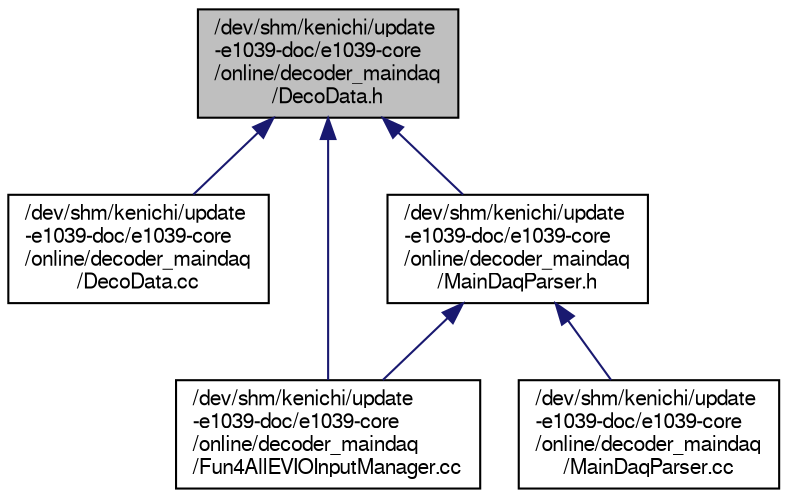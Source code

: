 digraph "/dev/shm/kenichi/update-e1039-doc/e1039-core/online/decoder_maindaq/DecoData.h"
{
  bgcolor="transparent";
  edge [fontname="FreeSans",fontsize="10",labelfontname="FreeSans",labelfontsize="10"];
  node [fontname="FreeSans",fontsize="10",shape=record];
  Node1 [label="/dev/shm/kenichi/update\l-e1039-doc/e1039-core\l/online/decoder_maindaq\l/DecoData.h",height=0.2,width=0.4,color="black", fillcolor="grey75", style="filled" fontcolor="black"];
  Node1 -> Node2 [dir="back",color="midnightblue",fontsize="10",style="solid",fontname="FreeSans"];
  Node2 [label="/dev/shm/kenichi/update\l-e1039-doc/e1039-core\l/online/decoder_maindaq\l/DecoData.cc",height=0.2,width=0.4,color="black",URL="$d2/d19/DecoData_8cc.html"];
  Node1 -> Node3 [dir="back",color="midnightblue",fontsize="10",style="solid",fontname="FreeSans"];
  Node3 [label="/dev/shm/kenichi/update\l-e1039-doc/e1039-core\l/online/decoder_maindaq\l/MainDaqParser.h",height=0.2,width=0.4,color="black",URL="$d7/d04/MainDaqParser_8h.html"];
  Node3 -> Node4 [dir="back",color="midnightblue",fontsize="10",style="solid",fontname="FreeSans"];
  Node4 [label="/dev/shm/kenichi/update\l-e1039-doc/e1039-core\l/online/decoder_maindaq\l/Fun4AllEVIOInputManager.cc",height=0.2,width=0.4,color="black",URL="$de/d00/Fun4AllEVIOInputManager_8cc.html"];
  Node3 -> Node5 [dir="back",color="midnightblue",fontsize="10",style="solid",fontname="FreeSans"];
  Node5 [label="/dev/shm/kenichi/update\l-e1039-doc/e1039-core\l/online/decoder_maindaq\l/MainDaqParser.cc",height=0.2,width=0.4,color="black",URL="$d8/d76/MainDaqParser_8cc.html"];
  Node1 -> Node4 [dir="back",color="midnightblue",fontsize="10",style="solid",fontname="FreeSans"];
}
